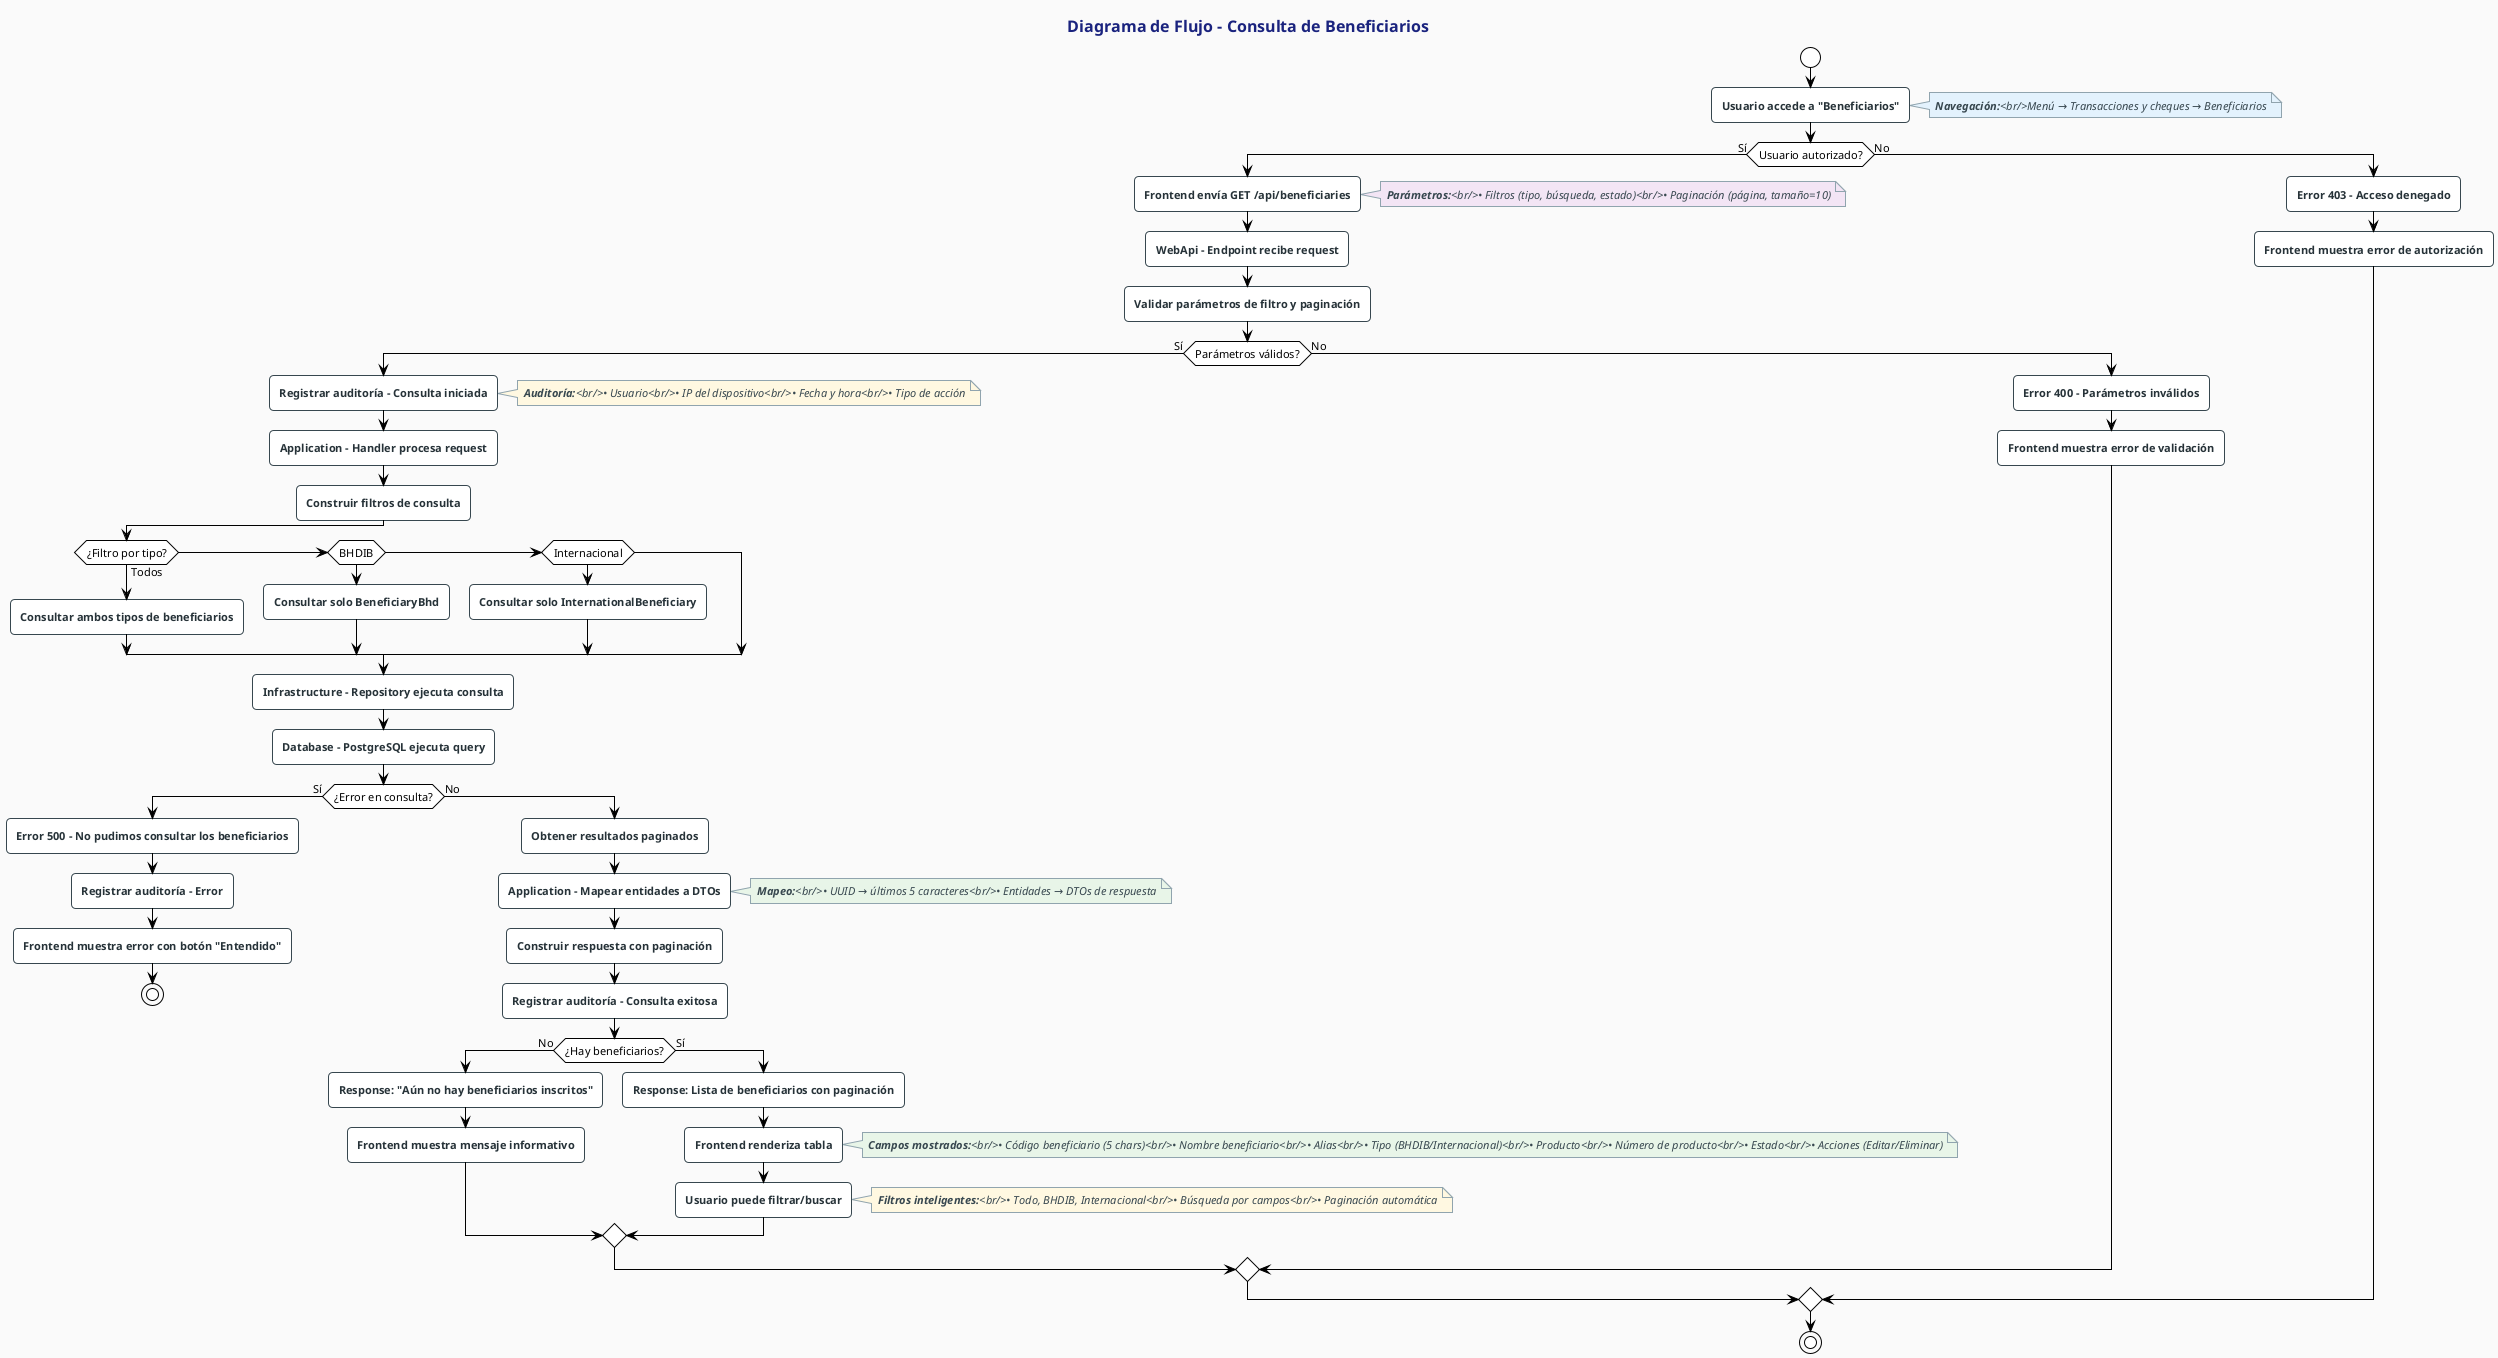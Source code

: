 @startuml Consulta de Beneficiarios
!theme plain
skinparam backgroundColor #fafafa
skinparam defaultFontName 'Segoe UI', Arial, sans-serif
skinparam defaultFontSize 11
skinparam roundcorner 8

title <color:#1a237e><size:16><b>Diagrama de Flujo - Consulta de Beneficiarios</b></size></color>

start
:Usuario accede a "Beneficiarios";
note right #e3f2fd : <b>Navegación:</b><br/>Menú → Transacciones y cheques → Beneficiarios

if (Usuario autorizado?) then (Sí)
    :Frontend envía GET /api/beneficiaries;
    note right #f3e5f5 : <b>Parámetros:</b><br/>• Filtros (tipo, búsqueda, estado)<br/>• Paginación (página, tamaño=10)
    
    :WebApi - Endpoint recibe request;
    
    :Validar parámetros de filtro y paginación;
    
    if (Parámetros válidos?) then (Sí)
        :Registrar auditoría - Consulta iniciada;
        note right #fff8e1 : <b>Auditoría:</b><br/>• Usuario<br/>• IP del dispositivo<br/>• Fecha y hora<br/>• Tipo de acción
        
        :Application - Handler procesa request;
        
        :Construir filtros de consulta;
        
        if (¿Filtro por tipo?) then (Todos)
            :Consultar ambos tipos de beneficiarios;
        elseif (BHDIB) then
            :Consultar solo BeneficiaryBhd;
        elseif (Internacional) then
            :Consultar solo InternationalBeneficiary;
        endif
        
        :Infrastructure - Repository ejecuta consulta;
        
        :Database - PostgreSQL ejecuta query;
        
        if (¿Error en consulta?) then (Sí)
            :Error 500 - No pudimos consultar los beneficiarios;
            :Registrar auditoría - Error;
            :Frontend muestra error con botón "Entendido";
            stop
        else (No)
            :Obtener resultados paginados;
            
            :Application - Mapear entidades a DTOs;
            note right #e8f5e8 : <b>Mapeo:</b><br/>• UUID → últimos 5 caracteres<br/>• Entidades → DTOs de respuesta
            
            :Construir respuesta con paginación;
            
            :Registrar auditoría - Consulta exitosa;
            
            if (¿Hay beneficiarios?) then (No)
                :Response: "Aún no hay beneficiarios inscritos";
                :Frontend muestra mensaje informativo;
            else (Sí)
                :Response: Lista de beneficiarios con paginación;
                :Frontend renderiza tabla;
                note right #e8f5e8 : <b>Campos mostrados:</b><br/>• Código beneficiario (5 chars)<br/>• Nombre beneficiario<br/>• Alias<br/>• Tipo (BHDIB/Internacional)<br/>• Producto<br/>• Número de producto<br/>• Estado<br/>• Acciones (Editar/Eliminar)
                
                :Usuario puede filtrar/buscar;
                note right #fff8e1 : <b>Filtros inteligentes:</b><br/>• Todo, BHDIB, Internacional<br/>• Búsqueda por campos<br/>• Paginación automática
            endif
        endif
        
    else (No)
        :Error 400 - Parámetros inválidos;
        :Frontend muestra error de validación;
    endif
    
else (No)
    :Error 403 - Acceso denegado;
    :Frontend muestra error de autorización;
endif

stop

' ===== ESTILOS BÁSICOS =====
skinparam activity {
    BackgroundColor #ffffff
    BorderColor #37474f
    FontColor #263238
    FontStyle bold
}

skinparam activityDiamond {
    BackgroundColor #f5f5f5
    BorderColor #546e7a
    FontColor #37474f
    FontStyle bold
}

skinparam note {
    BackgroundColor #fafafa
    BorderColor #90a4ae
    FontColor #37474f
    FontStyle italic
}

skinparam title {
    FontColor #1a237e
    FontStyle bold
    FontSize 16
}

@enduml